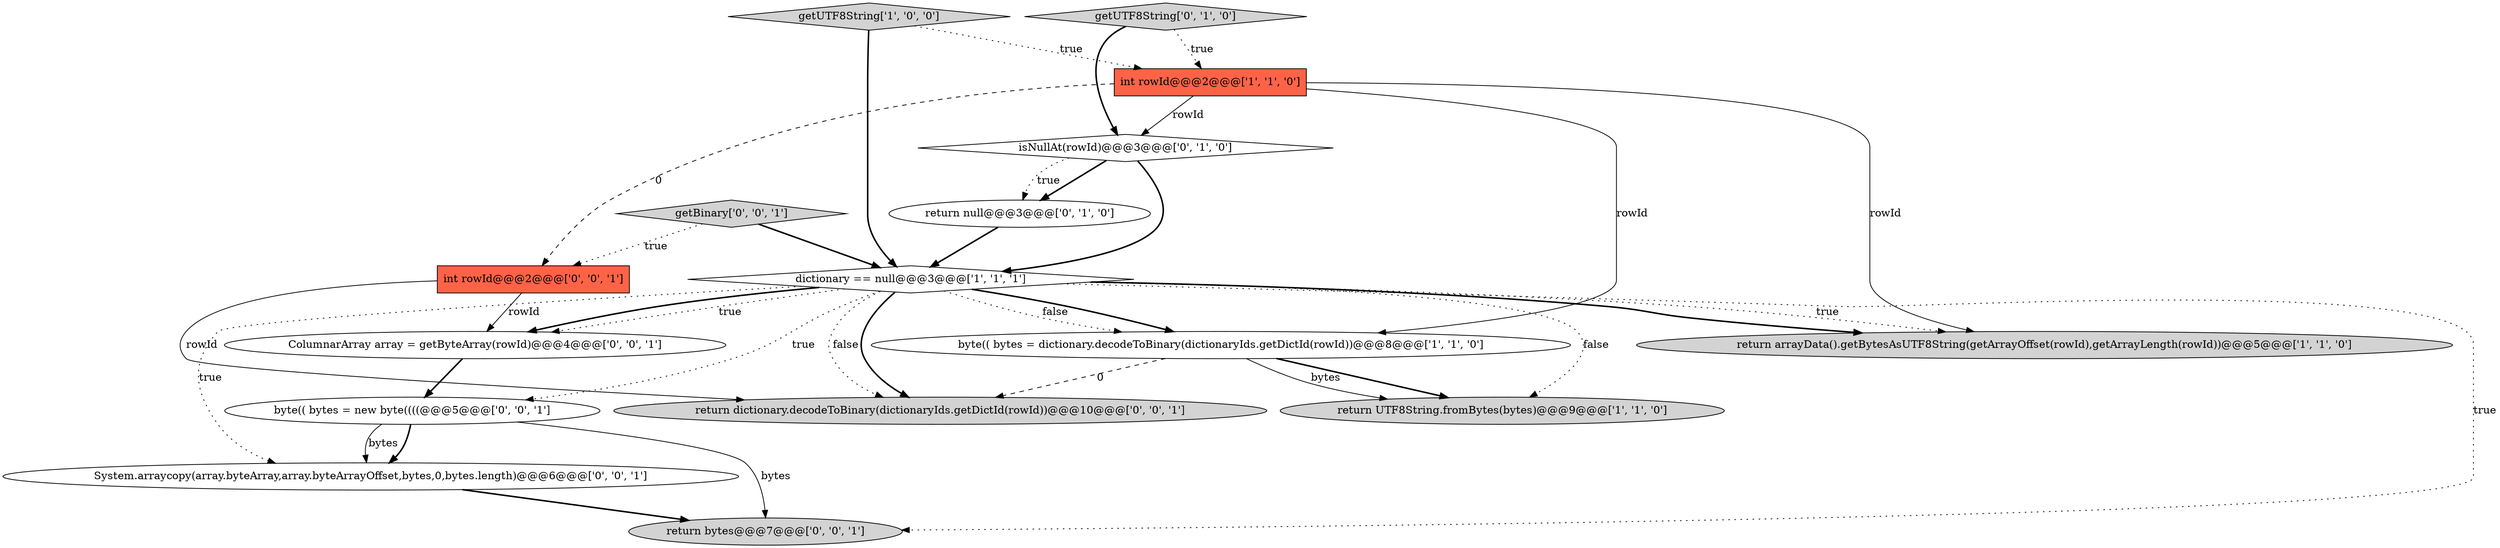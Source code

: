 digraph {
10 [style = filled, label = "return dictionary.decodeToBinary(dictionaryIds.getDictId(rowId))@@@10@@@['0', '0', '1']", fillcolor = lightgray, shape = ellipse image = "AAA0AAABBB3BBB"];
0 [style = filled, label = "return arrayData().getBytesAsUTF8String(getArrayOffset(rowId),getArrayLength(rowId))@@@5@@@['1', '1', '0']", fillcolor = lightgray, shape = ellipse image = "AAA0AAABBB1BBB"];
1 [style = filled, label = "dictionary == null@@@3@@@['1', '1', '1']", fillcolor = white, shape = diamond image = "AAA0AAABBB1BBB"];
13 [style = filled, label = "byte(( bytes = new byte((((@@@5@@@['0', '0', '1']", fillcolor = white, shape = ellipse image = "AAA0AAABBB3BBB"];
11 [style = filled, label = "getBinary['0', '0', '1']", fillcolor = lightgray, shape = diamond image = "AAA0AAABBB3BBB"];
12 [style = filled, label = "int rowId@@@2@@@['0', '0', '1']", fillcolor = tomato, shape = box image = "AAA0AAABBB3BBB"];
4 [style = filled, label = "int rowId@@@2@@@['1', '1', '0']", fillcolor = tomato, shape = box image = "AAA0AAABBB1BBB"];
2 [style = filled, label = "byte(( bytes = dictionary.decodeToBinary(dictionaryIds.getDictId(rowId))@@@8@@@['1', '1', '0']", fillcolor = white, shape = ellipse image = "AAA0AAABBB1BBB"];
15 [style = filled, label = "return bytes@@@7@@@['0', '0', '1']", fillcolor = lightgray, shape = ellipse image = "AAA0AAABBB3BBB"];
7 [style = filled, label = "getUTF8String['0', '1', '0']", fillcolor = lightgray, shape = diamond image = "AAA0AAABBB2BBB"];
3 [style = filled, label = "return UTF8String.fromBytes(bytes)@@@9@@@['1', '1', '0']", fillcolor = lightgray, shape = ellipse image = "AAA0AAABBB1BBB"];
9 [style = filled, label = "ColumnarArray array = getByteArray(rowId)@@@4@@@['0', '0', '1']", fillcolor = white, shape = ellipse image = "AAA0AAABBB3BBB"];
14 [style = filled, label = "System.arraycopy(array.byteArray,array.byteArrayOffset,bytes,0,bytes.length)@@@6@@@['0', '0', '1']", fillcolor = white, shape = ellipse image = "AAA0AAABBB3BBB"];
6 [style = filled, label = "isNullAt(rowId)@@@3@@@['0', '1', '0']", fillcolor = white, shape = diamond image = "AAA0AAABBB2BBB"];
8 [style = filled, label = "return null@@@3@@@['0', '1', '0']", fillcolor = white, shape = ellipse image = "AAA1AAABBB2BBB"];
5 [style = filled, label = "getUTF8String['1', '0', '0']", fillcolor = lightgray, shape = diamond image = "AAA0AAABBB1BBB"];
7->4 [style = dotted, label="true"];
1->9 [style = bold, label=""];
1->10 [style = bold, label=""];
4->12 [style = dashed, label="0"];
11->12 [style = dotted, label="true"];
1->9 [style = dotted, label="true"];
1->0 [style = dotted, label="true"];
1->15 [style = dotted, label="true"];
4->6 [style = solid, label="rowId"];
5->1 [style = bold, label=""];
9->13 [style = bold, label=""];
7->6 [style = bold, label=""];
5->4 [style = dotted, label="true"];
2->10 [style = dashed, label="0"];
1->10 [style = dotted, label="false"];
11->1 [style = bold, label=""];
6->8 [style = bold, label=""];
4->2 [style = solid, label="rowId"];
12->10 [style = solid, label="rowId"];
2->3 [style = bold, label=""];
8->1 [style = bold, label=""];
4->0 [style = solid, label="rowId"];
6->8 [style = dotted, label="true"];
1->13 [style = dotted, label="true"];
13->15 [style = solid, label="bytes"];
1->2 [style = dotted, label="false"];
1->14 [style = dotted, label="true"];
12->9 [style = solid, label="rowId"];
13->14 [style = bold, label=""];
1->3 [style = dotted, label="false"];
14->15 [style = bold, label=""];
6->1 [style = bold, label=""];
13->14 [style = solid, label="bytes"];
1->2 [style = bold, label=""];
2->3 [style = solid, label="bytes"];
1->0 [style = bold, label=""];
}
